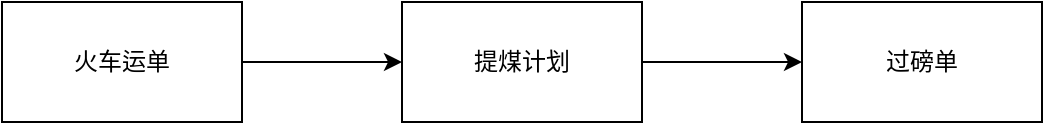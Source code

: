 <mxfile version="14.6.12" type="github">
  <diagram id="tVQ_O44WDX8d9OzGseOw" name="Page-1">
    <mxGraphModel dx="1141" dy="619" grid="1" gridSize="10" guides="1" tooltips="1" connect="1" arrows="1" fold="1" page="1" pageScale="1" pageWidth="827" pageHeight="1169" math="0" shadow="0">
      <root>
        <mxCell id="0" />
        <mxCell id="1" parent="0" />
        <mxCell id="iz-zptIE7JW82janeDcS-3" value="" style="edgeStyle=orthogonalEdgeStyle;rounded=0;orthogonalLoop=1;jettySize=auto;html=1;" edge="1" parent="1" source="iz-zptIE7JW82janeDcS-1" target="iz-zptIE7JW82janeDcS-2">
          <mxGeometry relative="1" as="geometry" />
        </mxCell>
        <mxCell id="iz-zptIE7JW82janeDcS-1" value="火车运单" style="rounded=0;whiteSpace=wrap;html=1;" vertex="1" parent="1">
          <mxGeometry x="94" y="160" width="120" height="60" as="geometry" />
        </mxCell>
        <mxCell id="iz-zptIE7JW82janeDcS-5" value="" style="edgeStyle=orthogonalEdgeStyle;rounded=0;orthogonalLoop=1;jettySize=auto;html=1;" edge="1" parent="1" source="iz-zptIE7JW82janeDcS-2" target="iz-zptIE7JW82janeDcS-4">
          <mxGeometry relative="1" as="geometry" />
        </mxCell>
        <mxCell id="iz-zptIE7JW82janeDcS-2" value="提煤计划" style="rounded=0;whiteSpace=wrap;html=1;" vertex="1" parent="1">
          <mxGeometry x="294" y="160" width="120" height="60" as="geometry" />
        </mxCell>
        <mxCell id="iz-zptIE7JW82janeDcS-4" value="过磅单" style="whiteSpace=wrap;html=1;rounded=0;" vertex="1" parent="1">
          <mxGeometry x="494" y="160" width="120" height="60" as="geometry" />
        </mxCell>
      </root>
    </mxGraphModel>
  </diagram>
</mxfile>
